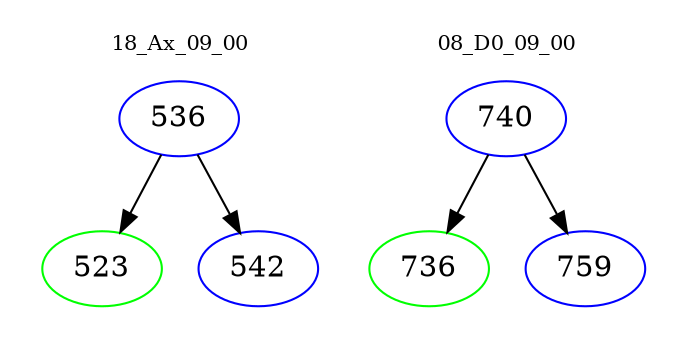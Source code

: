 digraph{
subgraph cluster_0 {
color = white
label = "18_Ax_09_00";
fontsize=10;
T0_536 [label="536", color="blue"]
T0_536 -> T0_523 [color="black"]
T0_523 [label="523", color="green"]
T0_536 -> T0_542 [color="black"]
T0_542 [label="542", color="blue"]
}
subgraph cluster_1 {
color = white
label = "08_D0_09_00";
fontsize=10;
T1_740 [label="740", color="blue"]
T1_740 -> T1_736 [color="black"]
T1_736 [label="736", color="green"]
T1_740 -> T1_759 [color="black"]
T1_759 [label="759", color="blue"]
}
}
